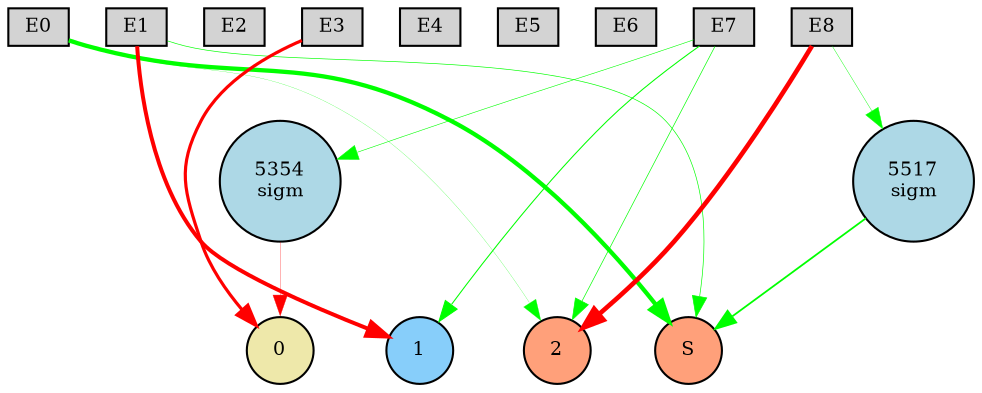 digraph {
	node [fontsize=9 height=0.2 shape=circle width=0.2]
	subgraph inputs {
		node [shape=box style=filled]
		rank=source
		E0 [fillcolor=lightgray]
		E1 [fillcolor=lightgray]
		E0 -> E1 [style=invis]
		E2 [fillcolor=lightgray]
		E1 -> E2 [style=invis]
		E3 [fillcolor=lightgray]
		E2 -> E3 [style=invis]
		E4 [fillcolor=lightgray]
		E3 -> E4 [style=invis]
		E5 [fillcolor=lightgray]
		E4 -> E5 [style=invis]
		E6 [fillcolor=lightgray]
		E5 -> E6 [style=invis]
		E7 [fillcolor=lightgray]
		E6 -> E7 [style=invis]
		E8 [fillcolor=lightgray]
		E7 -> E8 [style=invis]
	}
	subgraph outputs {
		node [style=filled]
		rank=sink
		0 [fillcolor=palegoldenrod fontsize=9 height=0.2 shape=circle width=0.2]
		1 [fillcolor=lightskyblue fontsize=9 height=0.2 shape=circle width=0.2]
		0 -> 1 [style=invis]
		2 [fillcolor=lightsalmon fontsize=9 height=0.2 shape=circle width=0.2]
		1 -> 2 [style=invis]
		S [fillcolor=lightsalmon fontsize=9 height=0.2 shape=circle width=0.2]
		2 -> S [style=invis]
	}
	5354 [label="5354
sigm" fillcolor=lightblue style=filled]
	5517 [label="5517
sigm" fillcolor=lightblue style=filled]
	E8 -> 2 [color=red penwidth=2.230582162895244 style=solid]
	E0 -> S [color=green penwidth=2.066101403995542 style=solid]
	E1 -> 1 [color=red penwidth=1.9128276688207717 style=solid]
	E3 -> 0 [color=red penwidth=1.5248827321890817 style=solid]
	E1 -> S [color=green penwidth=0.31844802605261796 style=solid]
	E0 -> 2 [color=green penwidth=0.10559139254378552 style=solid]
	E7 -> 2 [color=green penwidth=0.3263245141602503 style=solid]
	E7 -> 5354 [color=green penwidth=0.27689081997542137 style=solid]
	5354 -> 0 [color=red penwidth=0.14072005043892372 style=solid]
	E7 -> 1 [color=green penwidth=0.5012510564980304 style=solid]
	E8 -> 5517 [color=green penwidth=0.20252718793514005 style=solid]
	5517 -> S [color=green penwidth=0.8569024963863764 style=solid]
}

